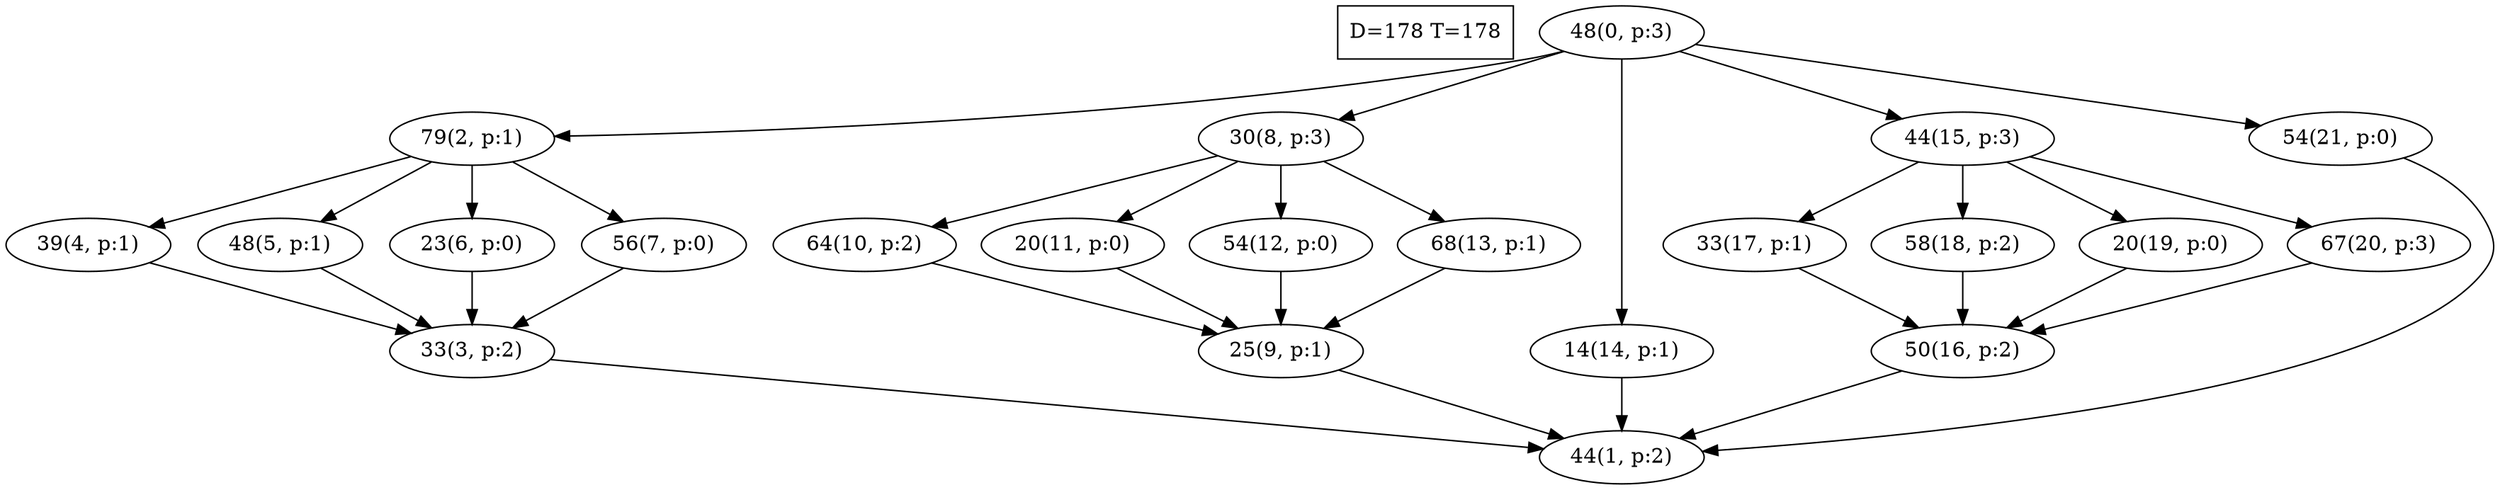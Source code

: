 digraph Task {
i [shape=box, label="D=178 T=178"]; 
0 [label="48(0, p:3)"];
1 [label="44(1, p:2)"];
2 [label="79(2, p:1)"];
3 [label="33(3, p:2)"];
4 [label="39(4, p:1)"];
5 [label="48(5, p:1)"];
6 [label="23(6, p:0)"];
7 [label="56(7, p:0)"];
8 [label="30(8, p:3)"];
9 [label="25(9, p:1)"];
10 [label="64(10, p:2)"];
11 [label="20(11, p:0)"];
12 [label="54(12, p:0)"];
13 [label="68(13, p:1)"];
14 [label="14(14, p:1)"];
15 [label="44(15, p:3)"];
16 [label="50(16, p:2)"];
17 [label="33(17, p:1)"];
18 [label="58(18, p:2)"];
19 [label="20(19, p:0)"];
20 [label="67(20, p:3)"];
21 [label="54(21, p:0)"];
0 -> 2;
0 -> 8;
0 -> 14;
0 -> 15;
0 -> 21;
2 -> 4;
2 -> 5;
2 -> 6;
2 -> 7;
3 -> 1;
4 -> 3;
5 -> 3;
6 -> 3;
7 -> 3;
8 -> 10;
8 -> 11;
8 -> 12;
8 -> 13;
9 -> 1;
10 -> 9;
11 -> 9;
12 -> 9;
13 -> 9;
14 -> 1;
15 -> 17;
15 -> 18;
15 -> 19;
15 -> 20;
16 -> 1;
17 -> 16;
18 -> 16;
19 -> 16;
20 -> 16;
21 -> 1;
}